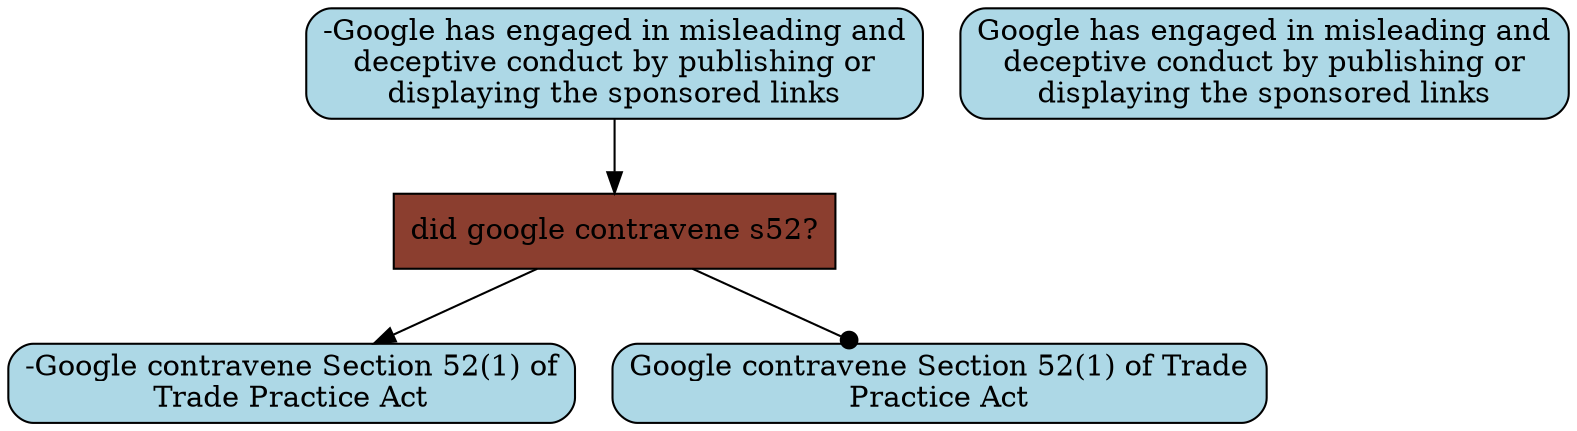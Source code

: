 digraph G{ 
"did google contravene s52?" [color="black", fillcolor="coral4",fixedsize=false, shape=box, style="filled"]; 
"-Google has engaged in misleading and\ndeceptive conduct by publishing or\ndisplaying the sponsored links" [color="black", fillcolor="lightblue", fixedsize=false,  shape="box", style="rounded,filled"]; 
"Google has engaged in misleading and\ndeceptive conduct by publishing or\ndisplaying the sponsored links" [color="black", fillcolor="lightblue", fixedsize=false,  shape="box", style="rounded,filled"]; 
"-Google contravene Section 52(1) of\nTrade Practice Act" [color="black", fillcolor="lightblue", fixedsize=false,  shape="box", style="rounded,filled"]; 
"Google contravene Section 52(1) of Trade\nPractice Act" [color="black", fillcolor="lightblue", fixedsize=false,  shape="box", style="rounded,filled"]; 
"-Google has engaged in misleading and\ndeceptive conduct by publishing or\ndisplaying the sponsored links" -> "did google contravene s52?" ; 
"did google contravene s52?" -> "-Google contravene Section 52(1) of\nTrade Practice Act" ; 
"did google contravene s52?" -> "Google contravene Section 52(1) of Trade\nPractice Act" [arrowhead=dot] ; 
}
